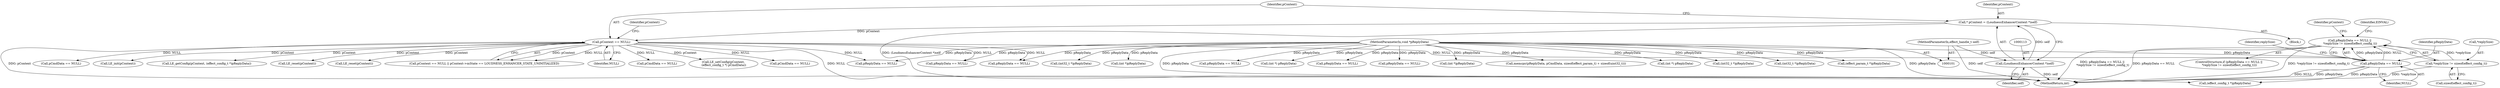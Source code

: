 digraph "0_Android_aeea52da00d210587fb3ed895de3d5f2e0264c88_3@API" {
"1000197" [label="(Call,pReplyData == NULL ||\n *replySize != sizeof(effect_config_t))"];
"1000198" [label="(Call,pReplyData == NULL)"];
"1000107" [label="(MethodParameterIn,void *pReplyData)"];
"1000118" [label="(Call,pContext == NULL)"];
"1000110" [label="(Call,* pContext = (LoudnessEnhancerContext *)self)"];
"1000112" [label="(Call,(LoudnessEnhancerContext *)self)"];
"1000102" [label="(MethodParameterIn,effect_handle_t self)"];
"1000201" [label="(Call,*replySize != sizeof(effect_config_t))"];
"1000344" [label="(Call,memcpy(pReplyData, pCmdData, sizeof(effect_param_t) + sizeof(uint32_t)))"];
"1000201" [label="(Call,*replySize != sizeof(effect_config_t))"];
"1000114" [label="(Identifier,self)"];
"1000266" [label="(Call,pReplyData == NULL)"];
"1000186" [label="(Call,(int *) pReplyData)"];
"1000471" [label="(Call,(int32_t *)pReplyData)"];
"1000536" [label="(Call,(int32_t *)pReplyData)"];
"1000136" [label="(Call,pReplyData == NULL)"];
"1000530" [label="(Call,LE_reset(pContext))"];
"1000217" [label="(Call,LE_reset(pContext))"];
"1000123" [label="(Identifier,pContext)"];
"1000355" [label="(Call,(effect_param_t *)pReplyData)"];
"1000117" [label="(Call,pContext == NULL || pContext->mState == LOUDNESS_ENHANCER_STATE_UNINITIALIZED)"];
"1000107" [label="(MethodParameterIn,void *pReplyData)"];
"1000204" [label="(Call,sizeof(effect_config_t))"];
"1000555" [label="(MethodReturn,int)"];
"1000498" [label="(Call,(int32_t *)pReplyData)"];
"1000199" [label="(Identifier,pReplyData)"];
"1000120" [label="(Identifier,NULL)"];
"1000196" [label="(ControlStructure,if (pReplyData == NULL ||\n *replySize != sizeof(effect_config_t)))"];
"1000297" [label="(Call,(int *)pReplyData)"];
"1000306" [label="(Call,pCmdData == NULL)"];
"1000111" [label="(Identifier,pContext)"];
"1000212" [label="(Call,(effect_config_t *)pReplyData)"];
"1000189" [label="(Call,LE_setConfig(pContext,\n (effect_config_t *) pCmdData))"];
"1000209" [label="(Identifier,EINVAL)"];
"1000198" [label="(Call,pReplyData == NULL)"];
"1000200" [label="(Identifier,NULL)"];
"1000112" [label="(Call,(LoudnessEnhancerContext *)self)"];
"1000159" [label="(Call,pCmdData == NULL)"];
"1000320" [label="(Call,pReplyData == NULL)"];
"1000110" [label="(Call,* pContext = (LoudnessEnhancerContext *)self)"];
"1000203" [label="(Identifier,replySize)"];
"1000150" [label="(Call,(int *) pReplyData)"];
"1000118" [label="(Call,pContext == NULL)"];
"1000436" [label="(Call,pCmdData == NULL)"];
"1000108" [label="(Block,)"];
"1000197" [label="(Call,pReplyData == NULL ||\n *replySize != sizeof(effect_config_t))"];
"1000202" [label="(Call,*replySize)"];
"1000153" [label="(Call,LE_init(pContext))"];
"1000168" [label="(Call,pReplyData == NULL)"];
"1000119" [label="(Identifier,pContext)"];
"1000223" [label="(Call,pReplyData == NULL)"];
"1000210" [label="(Call,LE_getConfig(pContext, (effect_config_t *)pReplyData))"];
"1000211" [label="(Identifier,pContext)"];
"1000453" [label="(Call,pReplyData == NULL)"];
"1000102" [label="(MethodParameterIn,effect_handle_t self)"];
"1000258" [label="(Call,(int *)pReplyData)"];
"1000197" -> "1000196"  [label="AST: "];
"1000197" -> "1000198"  [label="CFG: "];
"1000197" -> "1000201"  [label="CFG: "];
"1000198" -> "1000197"  [label="AST: "];
"1000201" -> "1000197"  [label="AST: "];
"1000209" -> "1000197"  [label="CFG: "];
"1000211" -> "1000197"  [label="CFG: "];
"1000197" -> "1000555"  [label="DDG: *replySize != sizeof(effect_config_t)"];
"1000197" -> "1000555"  [label="DDG: pReplyData == NULL ||\n *replySize != sizeof(effect_config_t)"];
"1000197" -> "1000555"  [label="DDG: pReplyData == NULL"];
"1000198" -> "1000197"  [label="DDG: pReplyData"];
"1000198" -> "1000197"  [label="DDG: NULL"];
"1000201" -> "1000197"  [label="DDG: *replySize"];
"1000198" -> "1000200"  [label="CFG: "];
"1000199" -> "1000198"  [label="AST: "];
"1000200" -> "1000198"  [label="AST: "];
"1000203" -> "1000198"  [label="CFG: "];
"1000198" -> "1000555"  [label="DDG: NULL"];
"1000198" -> "1000555"  [label="DDG: pReplyData"];
"1000107" -> "1000198"  [label="DDG: pReplyData"];
"1000118" -> "1000198"  [label="DDG: NULL"];
"1000198" -> "1000212"  [label="DDG: pReplyData"];
"1000107" -> "1000101"  [label="AST: "];
"1000107" -> "1000555"  [label="DDG: pReplyData"];
"1000107" -> "1000136"  [label="DDG: pReplyData"];
"1000107" -> "1000150"  [label="DDG: pReplyData"];
"1000107" -> "1000168"  [label="DDG: pReplyData"];
"1000107" -> "1000186"  [label="DDG: pReplyData"];
"1000107" -> "1000212"  [label="DDG: pReplyData"];
"1000107" -> "1000223"  [label="DDG: pReplyData"];
"1000107" -> "1000258"  [label="DDG: pReplyData"];
"1000107" -> "1000266"  [label="DDG: pReplyData"];
"1000107" -> "1000297"  [label="DDG: pReplyData"];
"1000107" -> "1000320"  [label="DDG: pReplyData"];
"1000107" -> "1000344"  [label="DDG: pReplyData"];
"1000107" -> "1000355"  [label="DDG: pReplyData"];
"1000107" -> "1000453"  [label="DDG: pReplyData"];
"1000107" -> "1000471"  [label="DDG: pReplyData"];
"1000107" -> "1000498"  [label="DDG: pReplyData"];
"1000107" -> "1000536"  [label="DDG: pReplyData"];
"1000118" -> "1000117"  [label="AST: "];
"1000118" -> "1000120"  [label="CFG: "];
"1000119" -> "1000118"  [label="AST: "];
"1000120" -> "1000118"  [label="AST: "];
"1000123" -> "1000118"  [label="CFG: "];
"1000117" -> "1000118"  [label="CFG: "];
"1000118" -> "1000555"  [label="DDG: NULL"];
"1000118" -> "1000555"  [label="DDG: pContext"];
"1000118" -> "1000117"  [label="DDG: pContext"];
"1000118" -> "1000117"  [label="DDG: NULL"];
"1000110" -> "1000118"  [label="DDG: pContext"];
"1000118" -> "1000136"  [label="DDG: NULL"];
"1000118" -> "1000153"  [label="DDG: pContext"];
"1000118" -> "1000159"  [label="DDG: NULL"];
"1000118" -> "1000189"  [label="DDG: pContext"];
"1000118" -> "1000210"  [label="DDG: pContext"];
"1000118" -> "1000217"  [label="DDG: pContext"];
"1000118" -> "1000223"  [label="DDG: NULL"];
"1000118" -> "1000266"  [label="DDG: NULL"];
"1000118" -> "1000306"  [label="DDG: NULL"];
"1000118" -> "1000436"  [label="DDG: NULL"];
"1000118" -> "1000530"  [label="DDG: pContext"];
"1000110" -> "1000108"  [label="AST: "];
"1000110" -> "1000112"  [label="CFG: "];
"1000111" -> "1000110"  [label="AST: "];
"1000112" -> "1000110"  [label="AST: "];
"1000119" -> "1000110"  [label="CFG: "];
"1000110" -> "1000555"  [label="DDG: (LoudnessEnhancerContext *)self"];
"1000112" -> "1000110"  [label="DDG: self"];
"1000112" -> "1000114"  [label="CFG: "];
"1000113" -> "1000112"  [label="AST: "];
"1000114" -> "1000112"  [label="AST: "];
"1000112" -> "1000555"  [label="DDG: self"];
"1000102" -> "1000112"  [label="DDG: self"];
"1000102" -> "1000101"  [label="AST: "];
"1000102" -> "1000555"  [label="DDG: self"];
"1000201" -> "1000204"  [label="CFG: "];
"1000202" -> "1000201"  [label="AST: "];
"1000204" -> "1000201"  [label="AST: "];
"1000201" -> "1000555"  [label="DDG: *replySize"];
}
